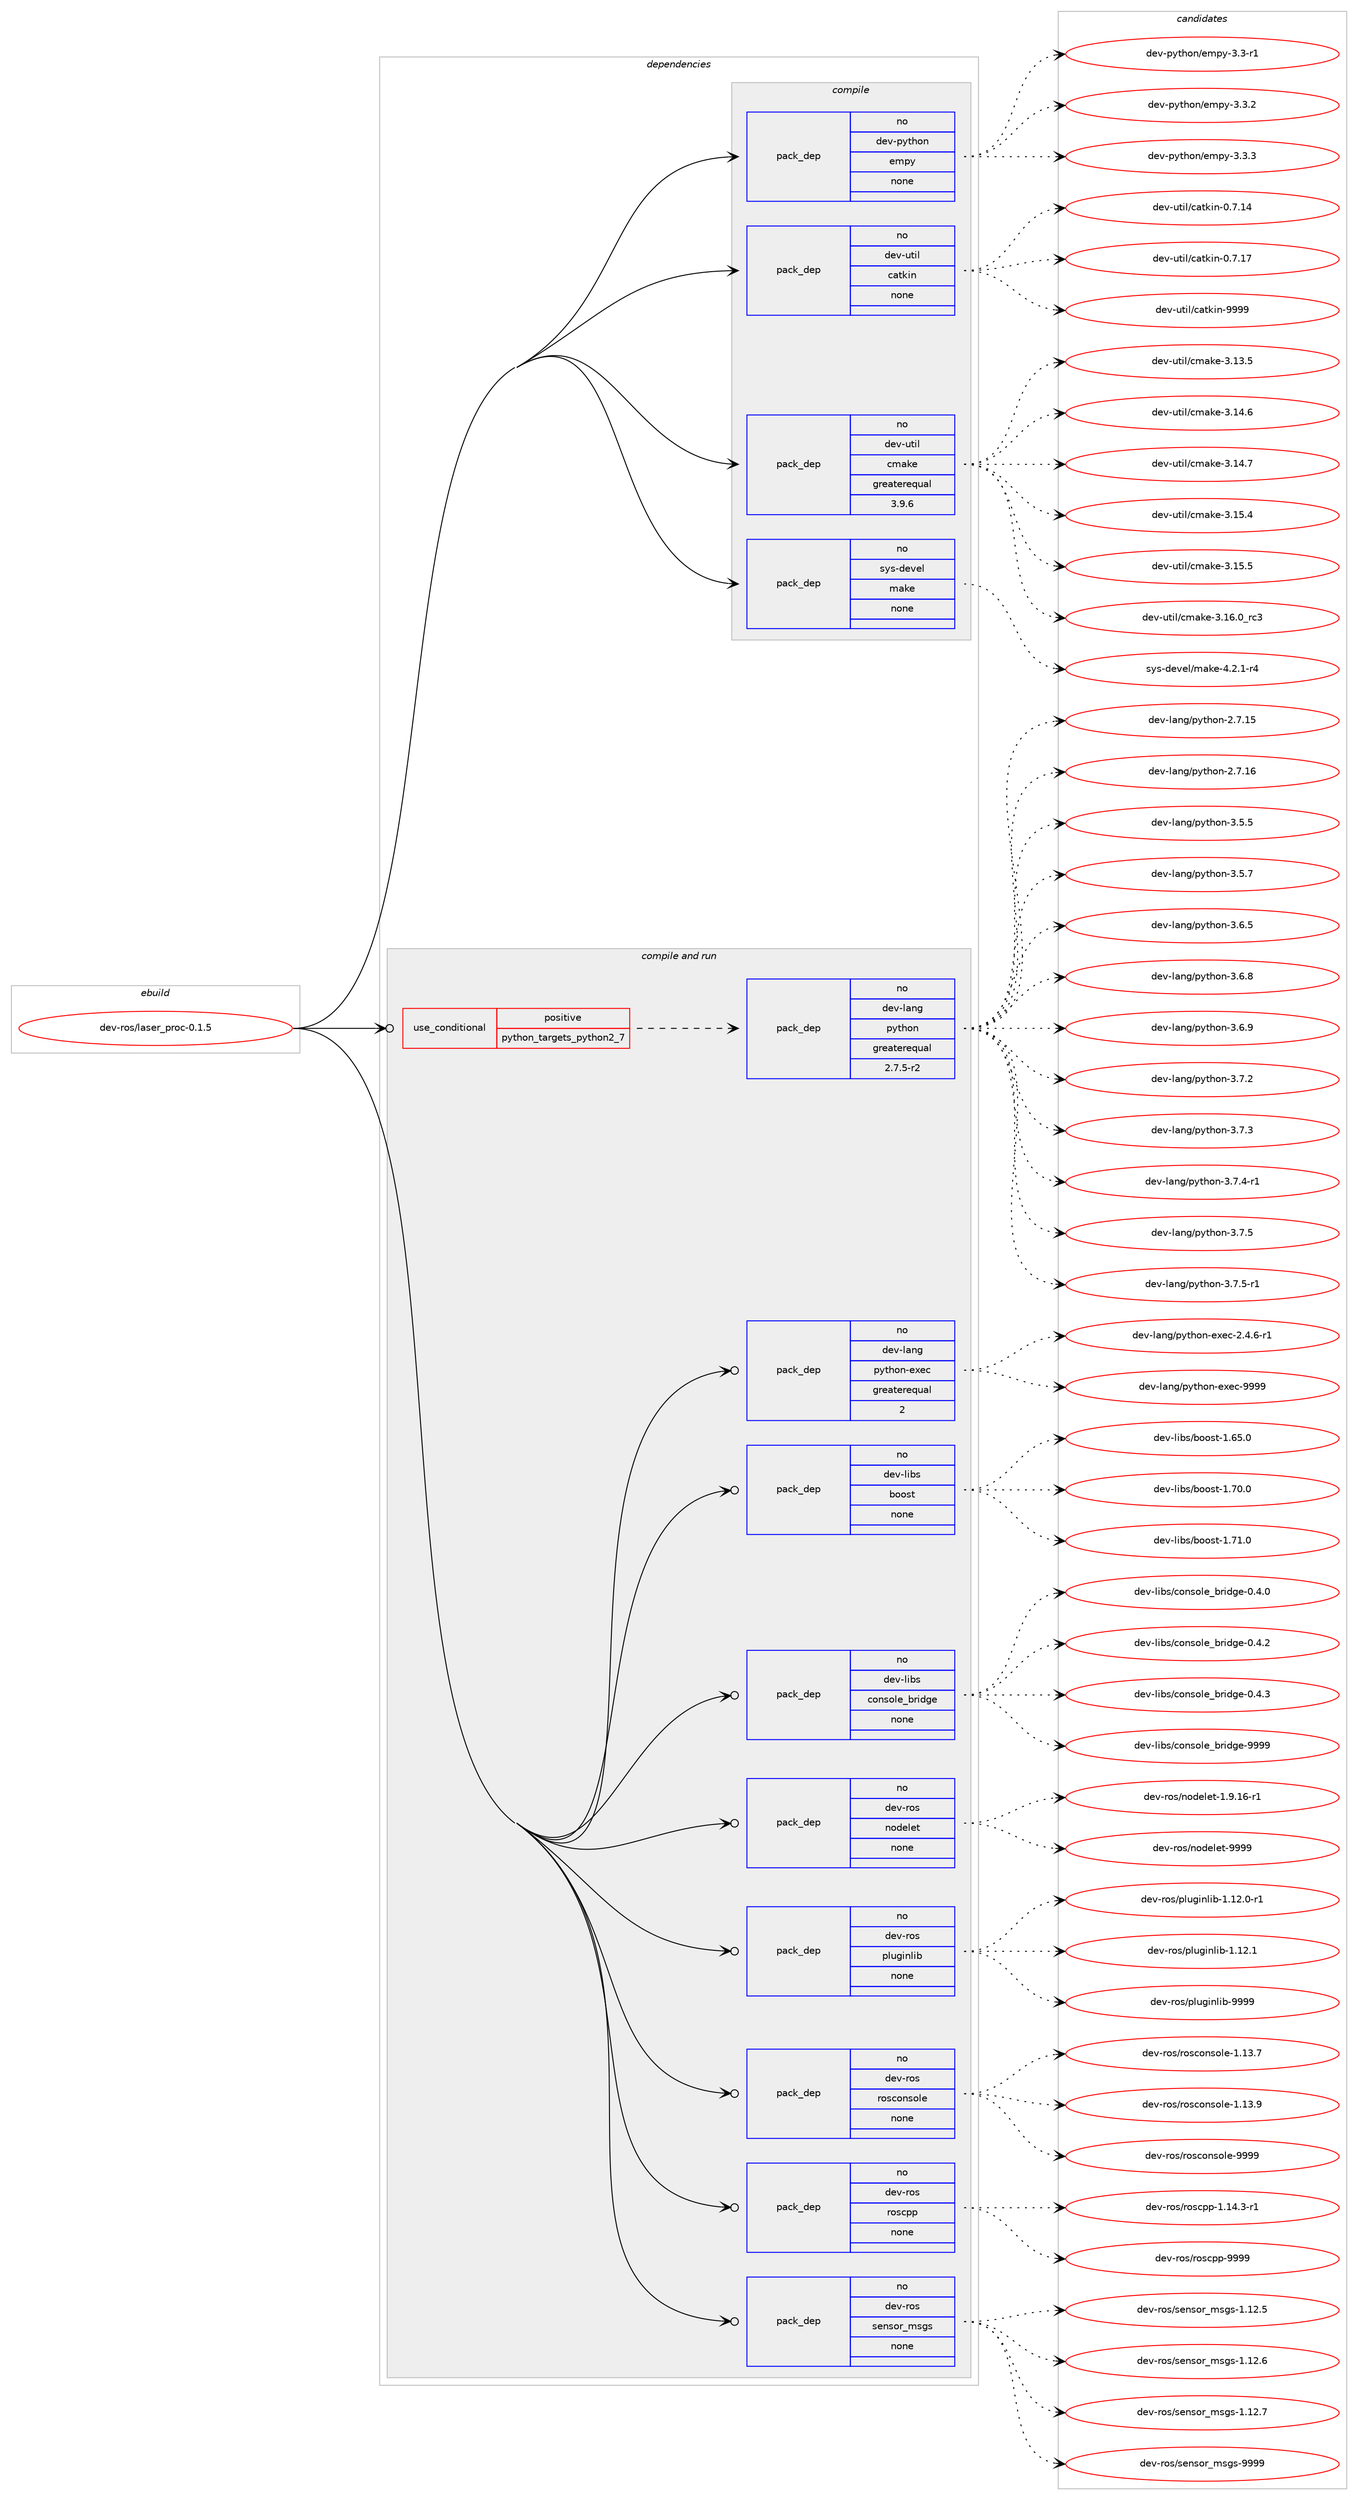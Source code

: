 digraph prolog {

# *************
# Graph options
# *************

newrank=true;
concentrate=true;
compound=true;
graph [rankdir=LR,fontname=Helvetica,fontsize=10,ranksep=1.5];#, ranksep=2.5, nodesep=0.2];
edge  [arrowhead=vee];
node  [fontname=Helvetica,fontsize=10];

# **********
# The ebuild
# **********

subgraph cluster_leftcol {
color=gray;
rank=same;
label=<<i>ebuild</i>>;
id [label="dev-ros/laser_proc-0.1.5", color=red, width=4, href="../dev-ros/laser_proc-0.1.5.svg"];
}

# ****************
# The dependencies
# ****************

subgraph cluster_midcol {
color=gray;
label=<<i>dependencies</i>>;
subgraph cluster_compile {
fillcolor="#eeeeee";
style=filled;
label=<<i>compile</i>>;
subgraph pack489858 {
dependency655475 [label=<<TABLE BORDER="0" CELLBORDER="1" CELLSPACING="0" CELLPADDING="4" WIDTH="220"><TR><TD ROWSPAN="6" CELLPADDING="30">pack_dep</TD></TR><TR><TD WIDTH="110">no</TD></TR><TR><TD>dev-python</TD></TR><TR><TD>empy</TD></TR><TR><TD>none</TD></TR><TR><TD></TD></TR></TABLE>>, shape=none, color=blue];
}
id:e -> dependency655475:w [weight=20,style="solid",arrowhead="vee"];
subgraph pack489859 {
dependency655476 [label=<<TABLE BORDER="0" CELLBORDER="1" CELLSPACING="0" CELLPADDING="4" WIDTH="220"><TR><TD ROWSPAN="6" CELLPADDING="30">pack_dep</TD></TR><TR><TD WIDTH="110">no</TD></TR><TR><TD>dev-util</TD></TR><TR><TD>catkin</TD></TR><TR><TD>none</TD></TR><TR><TD></TD></TR></TABLE>>, shape=none, color=blue];
}
id:e -> dependency655476:w [weight=20,style="solid",arrowhead="vee"];
subgraph pack489860 {
dependency655477 [label=<<TABLE BORDER="0" CELLBORDER="1" CELLSPACING="0" CELLPADDING="4" WIDTH="220"><TR><TD ROWSPAN="6" CELLPADDING="30">pack_dep</TD></TR><TR><TD WIDTH="110">no</TD></TR><TR><TD>dev-util</TD></TR><TR><TD>cmake</TD></TR><TR><TD>greaterequal</TD></TR><TR><TD>3.9.6</TD></TR></TABLE>>, shape=none, color=blue];
}
id:e -> dependency655477:w [weight=20,style="solid",arrowhead="vee"];
subgraph pack489861 {
dependency655478 [label=<<TABLE BORDER="0" CELLBORDER="1" CELLSPACING="0" CELLPADDING="4" WIDTH="220"><TR><TD ROWSPAN="6" CELLPADDING="30">pack_dep</TD></TR><TR><TD WIDTH="110">no</TD></TR><TR><TD>sys-devel</TD></TR><TR><TD>make</TD></TR><TR><TD>none</TD></TR><TR><TD></TD></TR></TABLE>>, shape=none, color=blue];
}
id:e -> dependency655478:w [weight=20,style="solid",arrowhead="vee"];
}
subgraph cluster_compileandrun {
fillcolor="#eeeeee";
style=filled;
label=<<i>compile and run</i>>;
subgraph cond153711 {
dependency655479 [label=<<TABLE BORDER="0" CELLBORDER="1" CELLSPACING="0" CELLPADDING="4"><TR><TD ROWSPAN="3" CELLPADDING="10">use_conditional</TD></TR><TR><TD>positive</TD></TR><TR><TD>python_targets_python2_7</TD></TR></TABLE>>, shape=none, color=red];
subgraph pack489862 {
dependency655480 [label=<<TABLE BORDER="0" CELLBORDER="1" CELLSPACING="0" CELLPADDING="4" WIDTH="220"><TR><TD ROWSPAN="6" CELLPADDING="30">pack_dep</TD></TR><TR><TD WIDTH="110">no</TD></TR><TR><TD>dev-lang</TD></TR><TR><TD>python</TD></TR><TR><TD>greaterequal</TD></TR><TR><TD>2.7.5-r2</TD></TR></TABLE>>, shape=none, color=blue];
}
dependency655479:e -> dependency655480:w [weight=20,style="dashed",arrowhead="vee"];
}
id:e -> dependency655479:w [weight=20,style="solid",arrowhead="odotvee"];
subgraph pack489863 {
dependency655481 [label=<<TABLE BORDER="0" CELLBORDER="1" CELLSPACING="0" CELLPADDING="4" WIDTH="220"><TR><TD ROWSPAN="6" CELLPADDING="30">pack_dep</TD></TR><TR><TD WIDTH="110">no</TD></TR><TR><TD>dev-lang</TD></TR><TR><TD>python-exec</TD></TR><TR><TD>greaterequal</TD></TR><TR><TD>2</TD></TR></TABLE>>, shape=none, color=blue];
}
id:e -> dependency655481:w [weight=20,style="solid",arrowhead="odotvee"];
subgraph pack489864 {
dependency655482 [label=<<TABLE BORDER="0" CELLBORDER="1" CELLSPACING="0" CELLPADDING="4" WIDTH="220"><TR><TD ROWSPAN="6" CELLPADDING="30">pack_dep</TD></TR><TR><TD WIDTH="110">no</TD></TR><TR><TD>dev-libs</TD></TR><TR><TD>boost</TD></TR><TR><TD>none</TD></TR><TR><TD></TD></TR></TABLE>>, shape=none, color=blue];
}
id:e -> dependency655482:w [weight=20,style="solid",arrowhead="odotvee"];
subgraph pack489865 {
dependency655483 [label=<<TABLE BORDER="0" CELLBORDER="1" CELLSPACING="0" CELLPADDING="4" WIDTH="220"><TR><TD ROWSPAN="6" CELLPADDING="30">pack_dep</TD></TR><TR><TD WIDTH="110">no</TD></TR><TR><TD>dev-libs</TD></TR><TR><TD>console_bridge</TD></TR><TR><TD>none</TD></TR><TR><TD></TD></TR></TABLE>>, shape=none, color=blue];
}
id:e -> dependency655483:w [weight=20,style="solid",arrowhead="odotvee"];
subgraph pack489866 {
dependency655484 [label=<<TABLE BORDER="0" CELLBORDER="1" CELLSPACING="0" CELLPADDING="4" WIDTH="220"><TR><TD ROWSPAN="6" CELLPADDING="30">pack_dep</TD></TR><TR><TD WIDTH="110">no</TD></TR><TR><TD>dev-ros</TD></TR><TR><TD>nodelet</TD></TR><TR><TD>none</TD></TR><TR><TD></TD></TR></TABLE>>, shape=none, color=blue];
}
id:e -> dependency655484:w [weight=20,style="solid",arrowhead="odotvee"];
subgraph pack489867 {
dependency655485 [label=<<TABLE BORDER="0" CELLBORDER="1" CELLSPACING="0" CELLPADDING="4" WIDTH="220"><TR><TD ROWSPAN="6" CELLPADDING="30">pack_dep</TD></TR><TR><TD WIDTH="110">no</TD></TR><TR><TD>dev-ros</TD></TR><TR><TD>pluginlib</TD></TR><TR><TD>none</TD></TR><TR><TD></TD></TR></TABLE>>, shape=none, color=blue];
}
id:e -> dependency655485:w [weight=20,style="solid",arrowhead="odotvee"];
subgraph pack489868 {
dependency655486 [label=<<TABLE BORDER="0" CELLBORDER="1" CELLSPACING="0" CELLPADDING="4" WIDTH="220"><TR><TD ROWSPAN="6" CELLPADDING="30">pack_dep</TD></TR><TR><TD WIDTH="110">no</TD></TR><TR><TD>dev-ros</TD></TR><TR><TD>rosconsole</TD></TR><TR><TD>none</TD></TR><TR><TD></TD></TR></TABLE>>, shape=none, color=blue];
}
id:e -> dependency655486:w [weight=20,style="solid",arrowhead="odotvee"];
subgraph pack489869 {
dependency655487 [label=<<TABLE BORDER="0" CELLBORDER="1" CELLSPACING="0" CELLPADDING="4" WIDTH="220"><TR><TD ROWSPAN="6" CELLPADDING="30">pack_dep</TD></TR><TR><TD WIDTH="110">no</TD></TR><TR><TD>dev-ros</TD></TR><TR><TD>roscpp</TD></TR><TR><TD>none</TD></TR><TR><TD></TD></TR></TABLE>>, shape=none, color=blue];
}
id:e -> dependency655487:w [weight=20,style="solid",arrowhead="odotvee"];
subgraph pack489870 {
dependency655488 [label=<<TABLE BORDER="0" CELLBORDER="1" CELLSPACING="0" CELLPADDING="4" WIDTH="220"><TR><TD ROWSPAN="6" CELLPADDING="30">pack_dep</TD></TR><TR><TD WIDTH="110">no</TD></TR><TR><TD>dev-ros</TD></TR><TR><TD>sensor_msgs</TD></TR><TR><TD>none</TD></TR><TR><TD></TD></TR></TABLE>>, shape=none, color=blue];
}
id:e -> dependency655488:w [weight=20,style="solid",arrowhead="odotvee"];
}
subgraph cluster_run {
fillcolor="#eeeeee";
style=filled;
label=<<i>run</i>>;
}
}

# **************
# The candidates
# **************

subgraph cluster_choices {
rank=same;
color=gray;
label=<<i>candidates</i>>;

subgraph choice489858 {
color=black;
nodesep=1;
choice1001011184511212111610411111047101109112121455146514511449 [label="dev-python/empy-3.3-r1", color=red, width=4,href="../dev-python/empy-3.3-r1.svg"];
choice1001011184511212111610411111047101109112121455146514650 [label="dev-python/empy-3.3.2", color=red, width=4,href="../dev-python/empy-3.3.2.svg"];
choice1001011184511212111610411111047101109112121455146514651 [label="dev-python/empy-3.3.3", color=red, width=4,href="../dev-python/empy-3.3.3.svg"];
dependency655475:e -> choice1001011184511212111610411111047101109112121455146514511449:w [style=dotted,weight="100"];
dependency655475:e -> choice1001011184511212111610411111047101109112121455146514650:w [style=dotted,weight="100"];
dependency655475:e -> choice1001011184511212111610411111047101109112121455146514651:w [style=dotted,weight="100"];
}
subgraph choice489859 {
color=black;
nodesep=1;
choice1001011184511711610510847999711610710511045484655464952 [label="dev-util/catkin-0.7.14", color=red, width=4,href="../dev-util/catkin-0.7.14.svg"];
choice1001011184511711610510847999711610710511045484655464955 [label="dev-util/catkin-0.7.17", color=red, width=4,href="../dev-util/catkin-0.7.17.svg"];
choice100101118451171161051084799971161071051104557575757 [label="dev-util/catkin-9999", color=red, width=4,href="../dev-util/catkin-9999.svg"];
dependency655476:e -> choice1001011184511711610510847999711610710511045484655464952:w [style=dotted,weight="100"];
dependency655476:e -> choice1001011184511711610510847999711610710511045484655464955:w [style=dotted,weight="100"];
dependency655476:e -> choice100101118451171161051084799971161071051104557575757:w [style=dotted,weight="100"];
}
subgraph choice489860 {
color=black;
nodesep=1;
choice1001011184511711610510847991099710710145514649514653 [label="dev-util/cmake-3.13.5", color=red, width=4,href="../dev-util/cmake-3.13.5.svg"];
choice1001011184511711610510847991099710710145514649524654 [label="dev-util/cmake-3.14.6", color=red, width=4,href="../dev-util/cmake-3.14.6.svg"];
choice1001011184511711610510847991099710710145514649524655 [label="dev-util/cmake-3.14.7", color=red, width=4,href="../dev-util/cmake-3.14.7.svg"];
choice1001011184511711610510847991099710710145514649534652 [label="dev-util/cmake-3.15.4", color=red, width=4,href="../dev-util/cmake-3.15.4.svg"];
choice1001011184511711610510847991099710710145514649534653 [label="dev-util/cmake-3.15.5", color=red, width=4,href="../dev-util/cmake-3.15.5.svg"];
choice1001011184511711610510847991099710710145514649544648951149951 [label="dev-util/cmake-3.16.0_rc3", color=red, width=4,href="../dev-util/cmake-3.16.0_rc3.svg"];
dependency655477:e -> choice1001011184511711610510847991099710710145514649514653:w [style=dotted,weight="100"];
dependency655477:e -> choice1001011184511711610510847991099710710145514649524654:w [style=dotted,weight="100"];
dependency655477:e -> choice1001011184511711610510847991099710710145514649524655:w [style=dotted,weight="100"];
dependency655477:e -> choice1001011184511711610510847991099710710145514649534652:w [style=dotted,weight="100"];
dependency655477:e -> choice1001011184511711610510847991099710710145514649534653:w [style=dotted,weight="100"];
dependency655477:e -> choice1001011184511711610510847991099710710145514649544648951149951:w [style=dotted,weight="100"];
}
subgraph choice489861 {
color=black;
nodesep=1;
choice1151211154510010111810110847109971071014552465046494511452 [label="sys-devel/make-4.2.1-r4", color=red, width=4,href="../sys-devel/make-4.2.1-r4.svg"];
dependency655478:e -> choice1151211154510010111810110847109971071014552465046494511452:w [style=dotted,weight="100"];
}
subgraph choice489862 {
color=black;
nodesep=1;
choice10010111845108971101034711212111610411111045504655464953 [label="dev-lang/python-2.7.15", color=red, width=4,href="../dev-lang/python-2.7.15.svg"];
choice10010111845108971101034711212111610411111045504655464954 [label="dev-lang/python-2.7.16", color=red, width=4,href="../dev-lang/python-2.7.16.svg"];
choice100101118451089711010347112121116104111110455146534653 [label="dev-lang/python-3.5.5", color=red, width=4,href="../dev-lang/python-3.5.5.svg"];
choice100101118451089711010347112121116104111110455146534655 [label="dev-lang/python-3.5.7", color=red, width=4,href="../dev-lang/python-3.5.7.svg"];
choice100101118451089711010347112121116104111110455146544653 [label="dev-lang/python-3.6.5", color=red, width=4,href="../dev-lang/python-3.6.5.svg"];
choice100101118451089711010347112121116104111110455146544656 [label="dev-lang/python-3.6.8", color=red, width=4,href="../dev-lang/python-3.6.8.svg"];
choice100101118451089711010347112121116104111110455146544657 [label="dev-lang/python-3.6.9", color=red, width=4,href="../dev-lang/python-3.6.9.svg"];
choice100101118451089711010347112121116104111110455146554650 [label="dev-lang/python-3.7.2", color=red, width=4,href="../dev-lang/python-3.7.2.svg"];
choice100101118451089711010347112121116104111110455146554651 [label="dev-lang/python-3.7.3", color=red, width=4,href="../dev-lang/python-3.7.3.svg"];
choice1001011184510897110103471121211161041111104551465546524511449 [label="dev-lang/python-3.7.4-r1", color=red, width=4,href="../dev-lang/python-3.7.4-r1.svg"];
choice100101118451089711010347112121116104111110455146554653 [label="dev-lang/python-3.7.5", color=red, width=4,href="../dev-lang/python-3.7.5.svg"];
choice1001011184510897110103471121211161041111104551465546534511449 [label="dev-lang/python-3.7.5-r1", color=red, width=4,href="../dev-lang/python-3.7.5-r1.svg"];
dependency655480:e -> choice10010111845108971101034711212111610411111045504655464953:w [style=dotted,weight="100"];
dependency655480:e -> choice10010111845108971101034711212111610411111045504655464954:w [style=dotted,weight="100"];
dependency655480:e -> choice100101118451089711010347112121116104111110455146534653:w [style=dotted,weight="100"];
dependency655480:e -> choice100101118451089711010347112121116104111110455146534655:w [style=dotted,weight="100"];
dependency655480:e -> choice100101118451089711010347112121116104111110455146544653:w [style=dotted,weight="100"];
dependency655480:e -> choice100101118451089711010347112121116104111110455146544656:w [style=dotted,weight="100"];
dependency655480:e -> choice100101118451089711010347112121116104111110455146544657:w [style=dotted,weight="100"];
dependency655480:e -> choice100101118451089711010347112121116104111110455146554650:w [style=dotted,weight="100"];
dependency655480:e -> choice100101118451089711010347112121116104111110455146554651:w [style=dotted,weight="100"];
dependency655480:e -> choice1001011184510897110103471121211161041111104551465546524511449:w [style=dotted,weight="100"];
dependency655480:e -> choice100101118451089711010347112121116104111110455146554653:w [style=dotted,weight="100"];
dependency655480:e -> choice1001011184510897110103471121211161041111104551465546534511449:w [style=dotted,weight="100"];
}
subgraph choice489863 {
color=black;
nodesep=1;
choice10010111845108971101034711212111610411111045101120101994550465246544511449 [label="dev-lang/python-exec-2.4.6-r1", color=red, width=4,href="../dev-lang/python-exec-2.4.6-r1.svg"];
choice10010111845108971101034711212111610411111045101120101994557575757 [label="dev-lang/python-exec-9999", color=red, width=4,href="../dev-lang/python-exec-9999.svg"];
dependency655481:e -> choice10010111845108971101034711212111610411111045101120101994550465246544511449:w [style=dotted,weight="100"];
dependency655481:e -> choice10010111845108971101034711212111610411111045101120101994557575757:w [style=dotted,weight="100"];
}
subgraph choice489864 {
color=black;
nodesep=1;
choice1001011184510810598115479811111111511645494654534648 [label="dev-libs/boost-1.65.0", color=red, width=4,href="../dev-libs/boost-1.65.0.svg"];
choice1001011184510810598115479811111111511645494655484648 [label="dev-libs/boost-1.70.0", color=red, width=4,href="../dev-libs/boost-1.70.0.svg"];
choice1001011184510810598115479811111111511645494655494648 [label="dev-libs/boost-1.71.0", color=red, width=4,href="../dev-libs/boost-1.71.0.svg"];
dependency655482:e -> choice1001011184510810598115479811111111511645494654534648:w [style=dotted,weight="100"];
dependency655482:e -> choice1001011184510810598115479811111111511645494655484648:w [style=dotted,weight="100"];
dependency655482:e -> choice1001011184510810598115479811111111511645494655494648:w [style=dotted,weight="100"];
}
subgraph choice489865 {
color=black;
nodesep=1;
choice100101118451081059811547991111101151111081019598114105100103101454846524648 [label="dev-libs/console_bridge-0.4.0", color=red, width=4,href="../dev-libs/console_bridge-0.4.0.svg"];
choice100101118451081059811547991111101151111081019598114105100103101454846524650 [label="dev-libs/console_bridge-0.4.2", color=red, width=4,href="../dev-libs/console_bridge-0.4.2.svg"];
choice100101118451081059811547991111101151111081019598114105100103101454846524651 [label="dev-libs/console_bridge-0.4.3", color=red, width=4,href="../dev-libs/console_bridge-0.4.3.svg"];
choice1001011184510810598115479911111011511110810195981141051001031014557575757 [label="dev-libs/console_bridge-9999", color=red, width=4,href="../dev-libs/console_bridge-9999.svg"];
dependency655483:e -> choice100101118451081059811547991111101151111081019598114105100103101454846524648:w [style=dotted,weight="100"];
dependency655483:e -> choice100101118451081059811547991111101151111081019598114105100103101454846524650:w [style=dotted,weight="100"];
dependency655483:e -> choice100101118451081059811547991111101151111081019598114105100103101454846524651:w [style=dotted,weight="100"];
dependency655483:e -> choice1001011184510810598115479911111011511110810195981141051001031014557575757:w [style=dotted,weight="100"];
}
subgraph choice489866 {
color=black;
nodesep=1;
choice1001011184511411111547110111100101108101116454946574649544511449 [label="dev-ros/nodelet-1.9.16-r1", color=red, width=4,href="../dev-ros/nodelet-1.9.16-r1.svg"];
choice10010111845114111115471101111001011081011164557575757 [label="dev-ros/nodelet-9999", color=red, width=4,href="../dev-ros/nodelet-9999.svg"];
dependency655484:e -> choice1001011184511411111547110111100101108101116454946574649544511449:w [style=dotted,weight="100"];
dependency655484:e -> choice10010111845114111115471101111001011081011164557575757:w [style=dotted,weight="100"];
}
subgraph choice489867 {
color=black;
nodesep=1;
choice100101118451141111154711210811710310511010810598454946495046484511449 [label="dev-ros/pluginlib-1.12.0-r1", color=red, width=4,href="../dev-ros/pluginlib-1.12.0-r1.svg"];
choice10010111845114111115471121081171031051101081059845494649504649 [label="dev-ros/pluginlib-1.12.1", color=red, width=4,href="../dev-ros/pluginlib-1.12.1.svg"];
choice1001011184511411111547112108117103105110108105984557575757 [label="dev-ros/pluginlib-9999", color=red, width=4,href="../dev-ros/pluginlib-9999.svg"];
dependency655485:e -> choice100101118451141111154711210811710310511010810598454946495046484511449:w [style=dotted,weight="100"];
dependency655485:e -> choice10010111845114111115471121081171031051101081059845494649504649:w [style=dotted,weight="100"];
dependency655485:e -> choice1001011184511411111547112108117103105110108105984557575757:w [style=dotted,weight="100"];
}
subgraph choice489868 {
color=black;
nodesep=1;
choice10010111845114111115471141111159911111011511110810145494649514655 [label="dev-ros/rosconsole-1.13.7", color=red, width=4,href="../dev-ros/rosconsole-1.13.7.svg"];
choice10010111845114111115471141111159911111011511110810145494649514657 [label="dev-ros/rosconsole-1.13.9", color=red, width=4,href="../dev-ros/rosconsole-1.13.9.svg"];
choice1001011184511411111547114111115991111101151111081014557575757 [label="dev-ros/rosconsole-9999", color=red, width=4,href="../dev-ros/rosconsole-9999.svg"];
dependency655486:e -> choice10010111845114111115471141111159911111011511110810145494649514655:w [style=dotted,weight="100"];
dependency655486:e -> choice10010111845114111115471141111159911111011511110810145494649514657:w [style=dotted,weight="100"];
dependency655486:e -> choice1001011184511411111547114111115991111101151111081014557575757:w [style=dotted,weight="100"];
}
subgraph choice489869 {
color=black;
nodesep=1;
choice100101118451141111154711411111599112112454946495246514511449 [label="dev-ros/roscpp-1.14.3-r1", color=red, width=4,href="../dev-ros/roscpp-1.14.3-r1.svg"];
choice1001011184511411111547114111115991121124557575757 [label="dev-ros/roscpp-9999", color=red, width=4,href="../dev-ros/roscpp-9999.svg"];
dependency655487:e -> choice100101118451141111154711411111599112112454946495246514511449:w [style=dotted,weight="100"];
dependency655487:e -> choice1001011184511411111547114111115991121124557575757:w [style=dotted,weight="100"];
}
subgraph choice489870 {
color=black;
nodesep=1;
choice10010111845114111115471151011101151111149510911510311545494649504653 [label="dev-ros/sensor_msgs-1.12.5", color=red, width=4,href="../dev-ros/sensor_msgs-1.12.5.svg"];
choice10010111845114111115471151011101151111149510911510311545494649504654 [label="dev-ros/sensor_msgs-1.12.6", color=red, width=4,href="../dev-ros/sensor_msgs-1.12.6.svg"];
choice10010111845114111115471151011101151111149510911510311545494649504655 [label="dev-ros/sensor_msgs-1.12.7", color=red, width=4,href="../dev-ros/sensor_msgs-1.12.7.svg"];
choice1001011184511411111547115101110115111114951091151031154557575757 [label="dev-ros/sensor_msgs-9999", color=red, width=4,href="../dev-ros/sensor_msgs-9999.svg"];
dependency655488:e -> choice10010111845114111115471151011101151111149510911510311545494649504653:w [style=dotted,weight="100"];
dependency655488:e -> choice10010111845114111115471151011101151111149510911510311545494649504654:w [style=dotted,weight="100"];
dependency655488:e -> choice10010111845114111115471151011101151111149510911510311545494649504655:w [style=dotted,weight="100"];
dependency655488:e -> choice1001011184511411111547115101110115111114951091151031154557575757:w [style=dotted,weight="100"];
}
}

}
